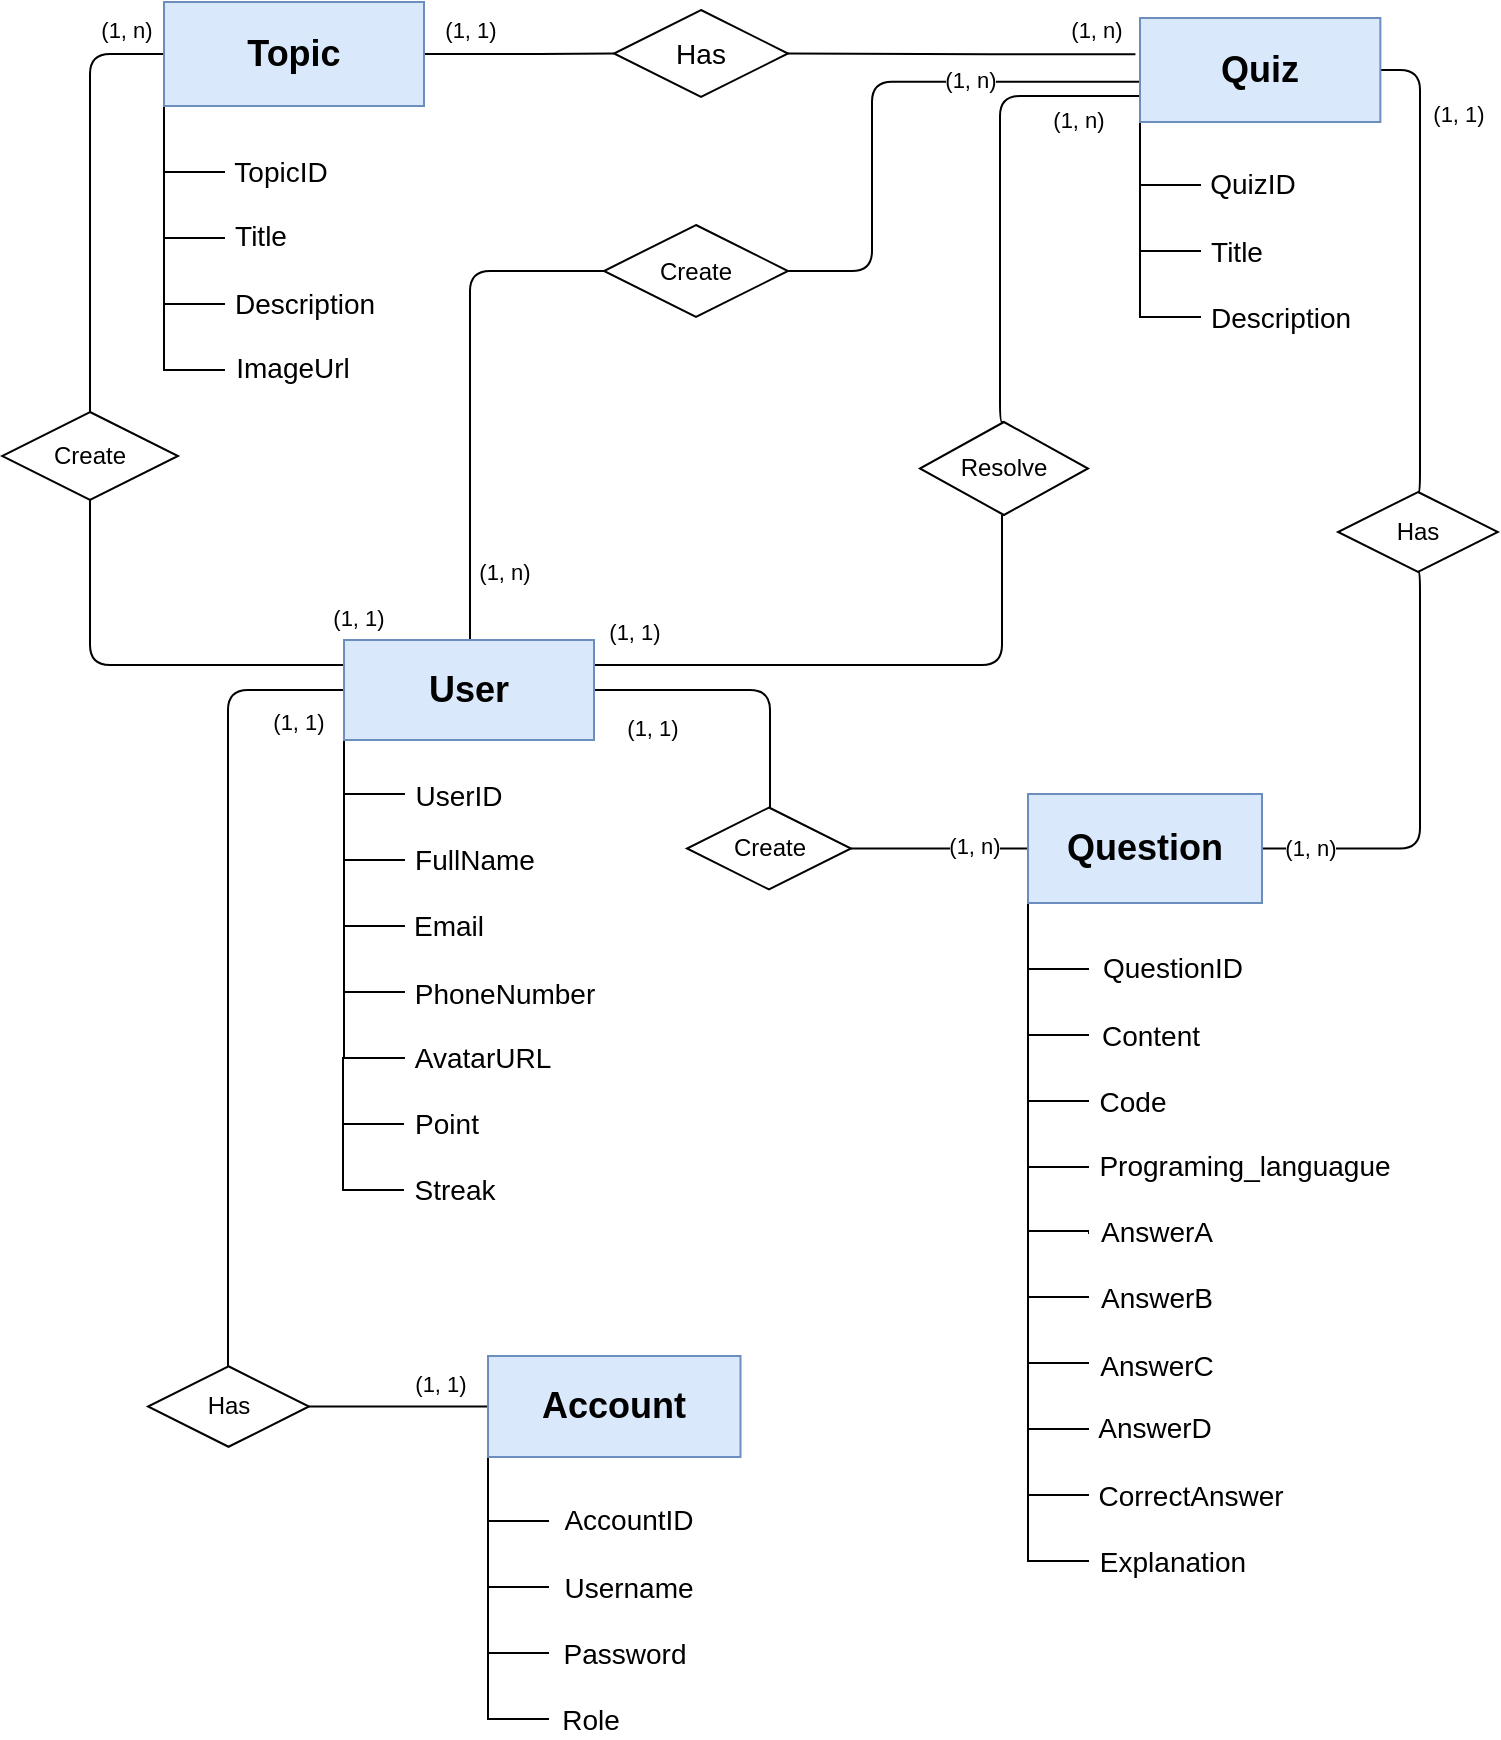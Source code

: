 <mxfile version="14.7.7" type="github">
  <diagram id="zS2Ke8lG-zN17uugovul" name="Page-1">
    <mxGraphModel dx="2130" dy="228" grid="0" gridSize="10" guides="1" tooltips="1" connect="1" arrows="1" fold="1" page="0" pageScale="1" pageWidth="827" pageHeight="1169" math="0" shadow="0">
      <root>
        <mxCell id="0" />
        <mxCell id="1" parent="0" />
        <mxCell id="2FXpOR_JV8casT9oI08A-57" value="" style="html=1;dashed=0;whitespace=wrap;shape=partialRectangle;right=0;startSize=26;fillColor=#ffffff;gradientColor=none;" parent="1" vertex="1">
          <mxGeometry x="30" y="927" width="30" height="33" as="geometry" />
        </mxCell>
        <mxCell id="2FXpOR_JV8casT9oI08A-58" value="&lt;font style=&quot;font-size: 14px&quot;&gt;TopicID&lt;/font&gt;" style="text;html=1;resizable=0;autosize=1;align=center;verticalAlign=middle;points=[];fillColor=none;strokeColor=none;startSize=26;fontSize=12;" parent="1" vertex="1">
          <mxGeometry x="60" y="951" width="56" height="18" as="geometry" />
        </mxCell>
        <mxCell id="2FXpOR_JV8casT9oI08A-59" value="" style="html=1;dashed=0;whitespace=wrap;shape=partialRectangle;right=0;startSize=26;fillColor=#ffffff;gradientColor=none;" parent="1" vertex="1">
          <mxGeometry x="30" y="960" width="30" height="33" as="geometry" />
        </mxCell>
        <mxCell id="2FXpOR_JV8casT9oI08A-60" value="&lt;font style=&quot;font-size: 14px&quot;&gt;Title&lt;/font&gt;" style="text;html=1;resizable=0;autosize=1;align=center;verticalAlign=middle;points=[];fillColor=none;strokeColor=none;startSize=26;fontSize=12;" parent="1" vertex="1">
          <mxGeometry x="60" y="983" width="36" height="18" as="geometry" />
        </mxCell>
        <mxCell id="2FXpOR_JV8casT9oI08A-61" value="" style="html=1;dashed=0;whitespace=wrap;shape=partialRectangle;right=0;startSize=26;fillColor=#ffffff;gradientColor=none;" parent="1" vertex="1">
          <mxGeometry x="30" y="993" width="30" height="33" as="geometry" />
        </mxCell>
        <mxCell id="2FXpOR_JV8casT9oI08A-62" value="&lt;font style=&quot;font-size: 14px&quot;&gt;Description&lt;/font&gt;" style="text;html=1;resizable=0;autosize=1;align=center;verticalAlign=middle;points=[];fillColor=none;strokeColor=none;startSize=26;fontSize=12;" parent="1" vertex="1">
          <mxGeometry x="60" y="1017" width="80" height="18" as="geometry" />
        </mxCell>
        <mxCell id="2FXpOR_JV8casT9oI08A-63" value="" style="html=1;dashed=0;whitespace=wrap;shape=partialRectangle;right=0;startSize=26;fillColor=#ffffff;gradientColor=none;" parent="1" vertex="1">
          <mxGeometry x="30" y="1026" width="30" height="33" as="geometry" />
        </mxCell>
        <mxCell id="2FXpOR_JV8casT9oI08A-64" value="&lt;font style=&quot;font-size: 14px&quot;&gt;ImageUrl&lt;/font&gt;" style="text;html=1;resizable=0;autosize=1;align=center;verticalAlign=middle;points=[];fillColor=none;strokeColor=none;startSize=26;fontSize=12;" parent="1" vertex="1">
          <mxGeometry x="60" y="1049" width="67" height="18" as="geometry" />
        </mxCell>
        <mxCell id="2FXpOR_JV8casT9oI08A-70" value="" style="html=1;dashed=0;whitespace=wrap;shape=partialRectangle;right=0;startSize=26;fillColor=#ffffff;gradientColor=none;" parent="1" vertex="1">
          <mxGeometry x="120" y="1238" width="30" height="33" as="geometry" />
        </mxCell>
        <mxCell id="2FXpOR_JV8casT9oI08A-71" value="&lt;font style=&quot;font-size: 14px&quot;&gt;UserID&lt;/font&gt;" style="text;html=1;resizable=0;autosize=1;align=center;verticalAlign=middle;points=[];fillColor=none;strokeColor=none;startSize=26;fontSize=12;" parent="1" vertex="1">
          <mxGeometry x="150" y="1263" width="53" height="18" as="geometry" />
        </mxCell>
        <mxCell id="2FXpOR_JV8casT9oI08A-72" value="" style="html=1;dashed=0;whitespace=wrap;shape=partialRectangle;right=0;startSize=26;fillColor=#ffffff;gradientColor=none;" parent="1" vertex="1">
          <mxGeometry x="120" y="1271" width="30" height="33" as="geometry" />
        </mxCell>
        <mxCell id="2FXpOR_JV8casT9oI08A-73" value="&lt;font style=&quot;font-size: 14px&quot;&gt;FullName&lt;/font&gt;" style="text;html=1;resizable=0;autosize=1;align=center;verticalAlign=middle;points=[];fillColor=none;strokeColor=none;startSize=26;fontSize=12;" parent="1" vertex="1">
          <mxGeometry x="150" y="1295" width="70" height="18" as="geometry" />
        </mxCell>
        <mxCell id="2FXpOR_JV8casT9oI08A-74" value="" style="html=1;dashed=0;whitespace=wrap;shape=partialRectangle;right=0;startSize=26;fillColor=#ffffff;gradientColor=none;" parent="1" vertex="1">
          <mxGeometry x="120" y="1304" width="30" height="33" as="geometry" />
        </mxCell>
        <mxCell id="2FXpOR_JV8casT9oI08A-75" value="&lt;font style=&quot;font-size: 14px&quot;&gt;Email&lt;/font&gt;" style="text;html=1;resizable=0;autosize=1;align=center;verticalAlign=middle;points=[];fillColor=none;strokeColor=none;startSize=26;fontSize=12;" parent="1" vertex="1">
          <mxGeometry x="149.5" y="1328" width="45" height="18" as="geometry" />
        </mxCell>
        <mxCell id="2FXpOR_JV8casT9oI08A-76" value="" style="html=1;dashed=0;whitespace=wrap;shape=partialRectangle;right=0;startSize=26;fillColor=#ffffff;gradientColor=none;" parent="1" vertex="1">
          <mxGeometry x="120" y="1337" width="30" height="33" as="geometry" />
        </mxCell>
        <mxCell id="2FXpOR_JV8casT9oI08A-78" value="" style="html=1;dashed=0;whitespace=wrap;shape=partialRectangle;right=0;startSize=26;fillColor=#ffffff;gradientColor=none;" parent="1" vertex="1">
          <mxGeometry x="120" y="1370" width="30" height="33" as="geometry" />
        </mxCell>
        <mxCell id="2FXpOR_JV8casT9oI08A-79" value="&lt;font style=&quot;font-size: 14px&quot;&gt;PhoneNumber&lt;/font&gt;" style="text;html=1;resizable=0;autosize=1;align=center;verticalAlign=middle;points=[];fillColor=none;strokeColor=none;startSize=26;fontSize=12;" parent="1" vertex="1">
          <mxGeometry x="150" y="1362" width="100" height="18" as="geometry" />
        </mxCell>
        <mxCell id="2FXpOR_JV8casT9oI08A-81" value="&lt;font style=&quot;font-size: 14px&quot;&gt;AvatarURL&lt;/font&gt;" style="text;html=1;resizable=0;autosize=1;align=center;verticalAlign=middle;points=[];fillColor=none;strokeColor=none;startSize=26;fontSize=12;" parent="1" vertex="1">
          <mxGeometry x="150" y="1394" width="78" height="18" as="geometry" />
        </mxCell>
        <mxCell id="2FXpOR_JV8casT9oI08A-85" value="" style="html=1;dashed=0;whitespace=wrap;shape=partialRectangle;right=0;startSize=26;fillColor=#ffffff;gradientColor=none;" parent="1" vertex="1">
          <mxGeometry x="192" y="1601.5" width="30" height="33" as="geometry" />
        </mxCell>
        <mxCell id="2FXpOR_JV8casT9oI08A-86" value="&lt;font style=&quot;font-size: 14px&quot;&gt;AccountID&lt;/font&gt;" style="text;html=1;resizable=0;autosize=1;align=center;verticalAlign=middle;points=[];fillColor=none;strokeColor=none;startSize=26;fontSize=12;" parent="1" vertex="1">
          <mxGeometry x="224" y="1625" width="75" height="18" as="geometry" />
        </mxCell>
        <mxCell id="2FXpOR_JV8casT9oI08A-87" value="" style="html=1;dashed=0;whitespace=wrap;shape=partialRectangle;right=0;startSize=26;fillColor=#ffffff;gradientColor=none;" parent="1" vertex="1">
          <mxGeometry x="192" y="1634.5" width="30" height="33" as="geometry" />
        </mxCell>
        <mxCell id="2FXpOR_JV8casT9oI08A-88" value="&lt;font style=&quot;font-size: 14px&quot;&gt;Username&lt;/font&gt;" style="text;html=1;resizable=0;autosize=1;align=center;verticalAlign=middle;points=[];fillColor=none;strokeColor=none;startSize=26;fontSize=12;" parent="1" vertex="1">
          <mxGeometry x="224" y="1658.5" width="75" height="18" as="geometry" />
        </mxCell>
        <mxCell id="2FXpOR_JV8casT9oI08A-89" value="" style="html=1;dashed=0;whitespace=wrap;shape=partialRectangle;right=0;startSize=26;fillColor=#ffffff;gradientColor=none;" parent="1" vertex="1">
          <mxGeometry x="192" y="1667.5" width="30" height="33" as="geometry" />
        </mxCell>
        <mxCell id="2FXpOR_JV8casT9oI08A-90" value="&lt;font style=&quot;font-size: 14px&quot;&gt;Password&lt;/font&gt;" style="text;html=1;resizable=0;autosize=1;align=center;verticalAlign=middle;points=[];fillColor=none;strokeColor=none;startSize=26;fontSize=12;" parent="1" vertex="1">
          <mxGeometry x="224" y="1691.5" width="72" height="18" as="geometry" />
        </mxCell>
        <mxCell id="2FXpOR_JV8casT9oI08A-91" value="" style="html=1;dashed=0;whitespace=wrap;shape=partialRectangle;right=0;startSize=26;fillColor=#ffffff;gradientColor=none;" parent="1" vertex="1">
          <mxGeometry x="192" y="1700.5" width="30" height="33" as="geometry" />
        </mxCell>
        <mxCell id="2FXpOR_JV8casT9oI08A-93" value="&lt;font style=&quot;font-size: 14px&quot;&gt;Role&lt;/font&gt;" style="text;html=1;resizable=0;autosize=1;align=center;verticalAlign=middle;points=[];fillColor=none;strokeColor=none;startSize=26;fontSize=12;" parent="1" vertex="1">
          <mxGeometry x="223" y="1725" width="39" height="18" as="geometry" />
        </mxCell>
        <mxCell id="2FXpOR_JV8casT9oI08A-96" value="" style="html=1;dashed=0;whitespace=wrap;shape=partialRectangle;right=0;startSize=26;fillColor=#ffffff;gradientColor=none;" parent="1" vertex="1">
          <mxGeometry x="518" y="933.5" width="30" height="33" as="geometry" />
        </mxCell>
        <mxCell id="2FXpOR_JV8casT9oI08A-97" value="&lt;font style=&quot;font-size: 14px&quot;&gt;QuizID&lt;/font&gt;" style="text;html=1;resizable=0;autosize=1;align=center;verticalAlign=middle;points=[];fillColor=none;strokeColor=none;startSize=26;fontSize=12;" parent="1" vertex="1">
          <mxGeometry x="548" y="957" width="52" height="18" as="geometry" />
        </mxCell>
        <mxCell id="2FXpOR_JV8casT9oI08A-98" value="" style="html=1;dashed=0;whitespace=wrap;shape=partialRectangle;right=0;startSize=26;fillColor=#ffffff;gradientColor=none;" parent="1" vertex="1">
          <mxGeometry x="518" y="966.5" width="30" height="33" as="geometry" />
        </mxCell>
        <mxCell id="2FXpOR_JV8casT9oI08A-99" value="&lt;font style=&quot;font-size: 14px&quot;&gt;Title&lt;/font&gt;" style="text;html=1;resizable=0;autosize=1;align=center;verticalAlign=middle;points=[];fillColor=none;strokeColor=none;startSize=26;fontSize=12;" parent="1" vertex="1">
          <mxGeometry x="548" y="991" width="36" height="18" as="geometry" />
        </mxCell>
        <mxCell id="2FXpOR_JV8casT9oI08A-100" value="" style="html=1;dashed=0;whitespace=wrap;shape=partialRectangle;right=0;startSize=26;fillColor=#ffffff;gradientColor=none;" parent="1" vertex="1">
          <mxGeometry x="518" y="999.5" width="30" height="33" as="geometry" />
        </mxCell>
        <mxCell id="2FXpOR_JV8casT9oI08A-101" value="&lt;font style=&quot;font-size: 14px&quot;&gt;Description&lt;/font&gt;" style="text;html=1;resizable=0;autosize=1;align=center;verticalAlign=middle;points=[];fillColor=none;strokeColor=none;startSize=26;fontSize=12;" parent="1" vertex="1">
          <mxGeometry x="548" y="1024" width="80" height="18" as="geometry" />
        </mxCell>
        <mxCell id="2FXpOR_JV8casT9oI08A-105" value="" style="html=1;dashed=0;whitespace=wrap;shape=partialRectangle;right=0;startSize=26;fillColor=#ffffff;gradientColor=none;" parent="1" vertex="1">
          <mxGeometry x="462" y="1325.5" width="30" height="33" as="geometry" />
        </mxCell>
        <mxCell id="2FXpOR_JV8casT9oI08A-106" value="&lt;font style=&quot;font-size: 14px&quot;&gt;QuestionID&lt;/font&gt;" style="text;html=1;resizable=0;autosize=1;align=center;verticalAlign=middle;points=[];fillColor=none;strokeColor=none;startSize=26;fontSize=12;" parent="1" vertex="1">
          <mxGeometry x="493.5" y="1349" width="80" height="18" as="geometry" />
        </mxCell>
        <mxCell id="2FXpOR_JV8casT9oI08A-107" value="" style="html=1;dashed=0;whitespace=wrap;shape=partialRectangle;right=0;startSize=26;fillColor=#ffffff;gradientColor=none;" parent="1" vertex="1">
          <mxGeometry x="462" y="1358.5" width="30" height="33" as="geometry" />
        </mxCell>
        <mxCell id="2FXpOR_JV8casT9oI08A-108" value="&lt;font style=&quot;font-size: 14px&quot;&gt;Content&lt;/font&gt;" style="text;html=1;resizable=0;autosize=1;align=center;verticalAlign=middle;points=[];fillColor=none;strokeColor=none;startSize=26;fontSize=12;" parent="1" vertex="1">
          <mxGeometry x="493" y="1382.5" width="59" height="18" as="geometry" />
        </mxCell>
        <mxCell id="2FXpOR_JV8casT9oI08A-109" value="" style="html=1;dashed=0;whitespace=wrap;shape=partialRectangle;right=0;startSize=26;fillColor=#ffffff;gradientColor=none;" parent="1" vertex="1">
          <mxGeometry x="462" y="1391.5" width="30" height="33" as="geometry" />
        </mxCell>
        <mxCell id="2FXpOR_JV8casT9oI08A-110" value="&lt;font style=&quot;font-size: 14px&quot;&gt;Code&lt;/font&gt;" style="text;html=1;resizable=0;autosize=1;align=center;verticalAlign=middle;points=[];fillColor=none;strokeColor=none;startSize=26;fontSize=12;" parent="1" vertex="1">
          <mxGeometry x="492" y="1415.5" width="44" height="18" as="geometry" />
        </mxCell>
        <mxCell id="2FXpOR_JV8casT9oI08A-111" value="" style="html=1;dashed=0;whitespace=wrap;shape=partialRectangle;right=0;startSize=26;fillColor=#ffffff;gradientColor=none;" parent="1" vertex="1">
          <mxGeometry x="462" y="1424.5" width="30" height="33" as="geometry" />
        </mxCell>
        <mxCell id="2FXpOR_JV8casT9oI08A-112" value="" style="html=1;dashed=0;whitespace=wrap;shape=partialRectangle;right=0;startSize=26;fillColor=#ffffff;gradientColor=none;" parent="1" vertex="1">
          <mxGeometry x="462" y="1457.5" width="30" height="33" as="geometry" />
        </mxCell>
        <mxCell id="2FXpOR_JV8casT9oI08A-113" value="&lt;font style=&quot;font-size: 14px&quot;&gt;Programing_languague&lt;/font&gt;" style="text;html=1;resizable=0;autosize=1;align=center;verticalAlign=middle;points=[];fillColor=none;strokeColor=none;startSize=26;fontSize=12;" parent="1" vertex="1">
          <mxGeometry x="492" y="1447.5" width="156" height="18" as="geometry" />
        </mxCell>
        <mxCell id="2FXpOR_JV8casT9oI08A-115" value="&lt;font style=&quot;font-size: 14px&quot;&gt;AnswerA&lt;/font&gt;" style="text;html=1;resizable=0;autosize=1;align=center;verticalAlign=middle;points=[];fillColor=none;strokeColor=none;startSize=26;fontSize=12;" parent="1" vertex="1">
          <mxGeometry x="493" y="1481" width="66" height="18" as="geometry" />
        </mxCell>
        <mxCell id="2FXpOR_JV8casT9oI08A-116" value="" style="html=1;dashed=0;whitespace=wrap;shape=partialRectangle;right=0;startSize=26;fillColor=#ffffff;gradientColor=none;" parent="1" vertex="1">
          <mxGeometry x="462" y="1489.5" width="30" height="33" as="geometry" />
        </mxCell>
        <mxCell id="2FXpOR_JV8casT9oI08A-117" value="&lt;font style=&quot;font-size: 14px&quot;&gt;AnswerB&lt;/font&gt;" style="text;html=1;resizable=0;autosize=1;align=center;verticalAlign=middle;points=[];fillColor=none;strokeColor=none;startSize=26;fontSize=12;" parent="1" vertex="1">
          <mxGeometry x="492.5" y="1514" width="66" height="18" as="geometry" />
        </mxCell>
        <mxCell id="2FXpOR_JV8casT9oI08A-118" value="" style="html=1;dashed=0;whitespace=wrap;shape=partialRectangle;right=0;startSize=26;fillColor=#ffffff;gradientColor=none;" parent="1" vertex="1">
          <mxGeometry x="462" y="1522.5" width="30" height="33" as="geometry" />
        </mxCell>
        <mxCell id="2FXpOR_JV8casT9oI08A-119" value="&lt;font style=&quot;font-size: 14px&quot;&gt;AnswerC&lt;/font&gt;" style="text;html=1;resizable=0;autosize=1;align=center;verticalAlign=middle;points=[];fillColor=none;strokeColor=none;startSize=26;fontSize=12;" parent="1" vertex="1">
          <mxGeometry x="492" y="1547.5" width="67" height="18" as="geometry" />
        </mxCell>
        <mxCell id="2FXpOR_JV8casT9oI08A-120" value="" style="html=1;dashed=0;whitespace=wrap;shape=partialRectangle;right=0;startSize=26;fillColor=#ffffff;gradientColor=none;" parent="1" vertex="1">
          <mxGeometry x="462" y="1555.5" width="30" height="33" as="geometry" />
        </mxCell>
        <mxCell id="2FXpOR_JV8casT9oI08A-121" value="" style="html=1;dashed=0;whitespace=wrap;shape=partialRectangle;right=0;startSize=26;fillColor=#ffffff;gradientColor=none;" parent="1" vertex="1">
          <mxGeometry x="462" y="1588.5" width="30" height="33" as="geometry" />
        </mxCell>
        <mxCell id="2FXpOR_JV8casT9oI08A-122" value="&lt;font style=&quot;font-size: 14px&quot;&gt;AnswerD&lt;/font&gt;" style="text;html=1;resizable=0;autosize=1;align=center;verticalAlign=middle;points=[];fillColor=none;strokeColor=none;startSize=26;fontSize=12;" parent="1" vertex="1">
          <mxGeometry x="491.5" y="1579.38" width="67" height="18" as="geometry" />
        </mxCell>
        <mxCell id="2FXpOR_JV8casT9oI08A-123" value="&lt;font style=&quot;font-size: 14px&quot;&gt;CorrectAnswer&lt;/font&gt;" style="text;html=1;resizable=0;autosize=1;align=center;verticalAlign=middle;points=[];fillColor=none;strokeColor=none;startSize=26;fontSize=12;" parent="1" vertex="1">
          <mxGeometry x="491.5" y="1613" width="103" height="18" as="geometry" />
        </mxCell>
        <mxCell id="2FXpOR_JV8casT9oI08A-124" value="" style="html=1;dashed=0;whitespace=wrap;shape=partialRectangle;right=0;startSize=26;fillColor=#ffffff;gradientColor=none;" parent="1" vertex="1">
          <mxGeometry x="462" y="1621.5" width="30" height="33" as="geometry" />
        </mxCell>
        <mxCell id="2FXpOR_JV8casT9oI08A-126" value="&lt;font style=&quot;font-size: 14px&quot;&gt;Explanation&lt;/font&gt;" style="text;html=1;resizable=0;autosize=1;align=center;verticalAlign=middle;points=[];fillColor=none;strokeColor=none;startSize=26;fontSize=12;" parent="1" vertex="1">
          <mxGeometry x="492" y="1646" width="83" height="18" as="geometry" />
        </mxCell>
        <mxCell id="2FXpOR_JV8casT9oI08A-127" value="&lt;font style=&quot;font-size: 14px&quot;&gt;Has&lt;/font&gt;" style="shape=rhombus;perimeter=rhombusPerimeter;whiteSpace=wrap;html=1;align=center;startSize=26;fillColor=#ffffff;gradientColor=none;" parent="1" vertex="1">
          <mxGeometry x="255" y="879" width="87" height="43.5" as="geometry" />
        </mxCell>
        <mxCell id="2FXpOR_JV8casT9oI08A-128" value="Create" style="shape=rhombus;perimeter=rhombusPerimeter;whiteSpace=wrap;html=1;align=center;startSize=26;fillColor=#ffffff;gradientColor=none;" parent="1" vertex="1">
          <mxGeometry x="-51" y="1080" width="88" height="44" as="geometry" />
        </mxCell>
        <mxCell id="2FXpOR_JV8casT9oI08A-129" value="Create" style="shape=rhombus;perimeter=rhombusPerimeter;whiteSpace=wrap;html=1;align=center;startSize=26;fillColor=#ffffff;gradientColor=none;" parent="1" vertex="1">
          <mxGeometry x="250" y="986.5" width="92" height="46" as="geometry" />
        </mxCell>
        <mxCell id="2FXpOR_JV8casT9oI08A-130" value="Has" style="shape=rhombus;perimeter=rhombusPerimeter;whiteSpace=wrap;html=1;align=center;startSize=26;fillColor=#ffffff;gradientColor=none;" parent="1" vertex="1">
          <mxGeometry x="22" y="1557.13" width="80.5" height="40.25" as="geometry" />
        </mxCell>
        <mxCell id="2FXpOR_JV8casT9oI08A-131" value="Create" style="shape=rhombus;perimeter=rhombusPerimeter;whiteSpace=wrap;html=1;align=center;startSize=26;fillColor=#ffffff;gradientColor=none;" parent="1" vertex="1">
          <mxGeometry x="291.5" y="1277.75" width="82" height="41" as="geometry" />
        </mxCell>
        <mxCell id="2FXpOR_JV8casT9oI08A-132" value="Has" style="shape=rhombus;perimeter=rhombusPerimeter;whiteSpace=wrap;html=1;align=center;startSize=26;fillColor=#ffffff;gradientColor=none;" parent="1" vertex="1">
          <mxGeometry x="617" y="1120" width="80" height="40" as="geometry" />
        </mxCell>
        <mxCell id="2FXpOR_JV8casT9oI08A-133" value="" style="endArrow=none;html=1;exitX=1;exitY=0.5;exitDx=0;exitDy=0;entryX=-0.001;entryY=0.612;entryDx=0;entryDy=0;edgeStyle=elbowEdgeStyle;entryPerimeter=0;" parent="1" source="2FXpOR_JV8casT9oI08A-129" target="2FXpOR_JV8casT9oI08A-95" edge="1">
          <mxGeometry width="50" height="50" relative="1" as="geometry">
            <mxPoint x="386" y="1204" as="sourcePoint" />
            <mxPoint x="436" y="1154" as="targetPoint" />
            <Array as="points">
              <mxPoint x="384" y="1014" />
              <mxPoint x="428" y="1020" />
              <mxPoint x="234" y="948" />
              <mxPoint x="234" y="980" />
              <mxPoint x="234" y="1075" />
            </Array>
          </mxGeometry>
        </mxCell>
        <mxCell id="2FXpOR_JV8casT9oI08A-134" value="" style="endArrow=none;html=1;exitX=0.5;exitY=0;exitDx=0;exitDy=0;entryX=0;entryY=0.75;entryDx=0;entryDy=0;edgeStyle=elbowEdgeStyle;" parent="1" source="2FXpOR_JV8casT9oI08A-141" target="2FXpOR_JV8casT9oI08A-95" edge="1">
          <mxGeometry width="50" height="50" relative="1" as="geometry">
            <mxPoint x="380" y="1198" as="sourcePoint" />
            <mxPoint x="430" y="1148" as="targetPoint" />
            <Array as="points">
              <mxPoint x="448" y="973" />
              <mxPoint x="367" y="943" />
              <mxPoint x="367" y="1133" />
            </Array>
          </mxGeometry>
        </mxCell>
        <mxCell id="2FXpOR_JV8casT9oI08A-135" value="" style="endArrow=none;html=1;entryX=0.5;entryY=1;entryDx=0;entryDy=0;edgeStyle=elbowEdgeStyle;exitX=1;exitY=0.25;exitDx=0;exitDy=0;" parent="1" source="2FXpOR_JV8casT9oI08A-69" target="2FXpOR_JV8casT9oI08A-141" edge="1">
          <mxGeometry width="50" height="50" relative="1" as="geometry">
            <mxPoint x="144" y="1172" as="sourcePoint" />
            <mxPoint x="215" y="1275" as="targetPoint" />
            <Array as="points">
              <mxPoint x="449" y="1178" />
            </Array>
          </mxGeometry>
        </mxCell>
        <mxCell id="2FXpOR_JV8casT9oI08A-136" value="" style="endArrow=none;html=1;entryX=1;entryY=0.5;entryDx=0;entryDy=0;exitX=-0.019;exitY=0.348;exitDx=0;exitDy=0;edgeStyle=elbowEdgeStyle;exitPerimeter=0;" parent="1" source="2FXpOR_JV8casT9oI08A-95" target="2FXpOR_JV8casT9oI08A-127" edge="1">
          <mxGeometry width="50" height="50" relative="1" as="geometry">
            <mxPoint x="277" y="1064" as="sourcePoint" />
            <mxPoint x="327" y="1014" as="targetPoint" />
            <Array as="points">
              <mxPoint x="453" y="904" />
              <mxPoint x="420" y="887" />
              <mxPoint x="477" y="945" />
            </Array>
          </mxGeometry>
        </mxCell>
        <mxCell id="2FXpOR_JV8casT9oI08A-137" value="" style="endArrow=none;html=1;entryX=0;entryY=0.5;entryDx=0;entryDy=0;edgeStyle=elbowEdgeStyle;exitX=1;exitY=0.5;exitDx=0;exitDy=0;" parent="1" source="2FXpOR_JV8casT9oI08A-56" target="2FXpOR_JV8casT9oI08A-127" edge="1">
          <mxGeometry width="50" height="50" relative="1" as="geometry">
            <mxPoint x="178" y="882" as="sourcePoint" />
            <mxPoint x="284" y="1062" as="targetPoint" />
            <Array as="points" />
          </mxGeometry>
        </mxCell>
        <mxCell id="2FXpOR_JV8casT9oI08A-138" value="" style="endArrow=none;html=1;exitX=0;exitY=0.5;exitDx=0;exitDy=0;edgeStyle=elbowEdgeStyle;entryX=0.5;entryY=0;entryDx=0;entryDy=0;" parent="1" source="2FXpOR_JV8casT9oI08A-129" target="2FXpOR_JV8casT9oI08A-69" edge="1">
          <mxGeometry width="50" height="50" relative="1" as="geometry">
            <mxPoint x="209" y="1171" as="sourcePoint" />
            <mxPoint x="77" y="1285" as="targetPoint" />
            <Array as="points">
              <mxPoint x="183" y="1098" />
              <mxPoint x="77" y="1367" />
            </Array>
          </mxGeometry>
        </mxCell>
        <mxCell id="2FXpOR_JV8casT9oI08A-139" value="" style="endArrow=none;html=1;exitX=0.5;exitY=1;exitDx=0;exitDy=0;entryX=0;entryY=0.25;entryDx=0;entryDy=0;edgeStyle=elbowEdgeStyle;" parent="1" source="2FXpOR_JV8casT9oI08A-128" target="2FXpOR_JV8casT9oI08A-69" edge="1">
          <mxGeometry width="50" height="50" relative="1" as="geometry">
            <mxPoint x="238" y="1114.5" as="sourcePoint" />
            <mxPoint x="288" y="1064.5" as="targetPoint" />
            <Array as="points">
              <mxPoint x="-7" y="1194" />
              <mxPoint x="79" y="1217.5" />
              <mxPoint x="74" y="1240.5" />
            </Array>
          </mxGeometry>
        </mxCell>
        <mxCell id="2FXpOR_JV8casT9oI08A-140" value="" style="endArrow=none;html=1;exitX=0.5;exitY=0;exitDx=0;exitDy=0;entryX=0;entryY=0.5;entryDx=0;entryDy=0;edgeStyle=elbowEdgeStyle;" parent="1" source="2FXpOR_JV8casT9oI08A-128" target="2FXpOR_JV8casT9oI08A-56" edge="1">
          <mxGeometry width="50" height="50" relative="1" as="geometry">
            <mxPoint x="76" y="1233" as="sourcePoint" />
            <mxPoint x="126" y="1183" as="targetPoint" />
            <Array as="points">
              <mxPoint x="-7" y="1123" />
              <mxPoint x="-12" y="1071" />
            </Array>
          </mxGeometry>
        </mxCell>
        <mxCell id="2FXpOR_JV8casT9oI08A-141" value="Resolve" style="shape=rhombus;perimeter=rhombusPerimeter;whiteSpace=wrap;html=1;align=center;startSize=26;fillColor=#ffffff;gradientColor=none;" parent="1" vertex="1">
          <mxGeometry x="407.94" y="1085" width="84.06" height="46.5" as="geometry" />
        </mxCell>
        <mxCell id="2FXpOR_JV8casT9oI08A-142" value="" style="endArrow=none;html=1;entryX=0;entryY=0.5;entryDx=0;entryDy=0;exitX=1;exitY=0.5;exitDx=0;exitDy=0;edgeStyle=elbowEdgeStyle;" parent="1" source="2FXpOR_JV8casT9oI08A-131" target="2FXpOR_JV8casT9oI08A-104" edge="1">
          <mxGeometry width="50" height="50" relative="1" as="geometry">
            <mxPoint x="362" y="1305.5" as="sourcePoint" />
            <mxPoint x="80" y="1223.5" as="targetPoint" />
            <Array as="points">
              <mxPoint x="384" y="1296" />
            </Array>
          </mxGeometry>
        </mxCell>
        <mxCell id="2FXpOR_JV8casT9oI08A-143" value="" style="endArrow=none;html=1;exitX=0.5;exitY=1;exitDx=0;exitDy=0;entryX=1;entryY=0.5;entryDx=0;entryDy=0;edgeStyle=elbowEdgeStyle;" parent="1" source="2FXpOR_JV8casT9oI08A-132" target="2FXpOR_JV8casT9oI08A-104" edge="1">
          <mxGeometry width="50" height="50" relative="1" as="geometry">
            <mxPoint x="481" y="1257.5" as="sourcePoint" />
            <mxPoint x="531" y="1207.5" as="targetPoint" />
            <Array as="points">
              <mxPoint x="658" y="1215" />
              <mxPoint x="642" y="1190" />
              <mxPoint x="595" y="1252" />
              <mxPoint x="803" y="1061" />
              <mxPoint x="803" y="1036" />
              <mxPoint x="808" y="1043" />
            </Array>
          </mxGeometry>
        </mxCell>
        <mxCell id="2FXpOR_JV8casT9oI08A-144" value="" style="endArrow=none;html=1;exitX=1;exitY=0.5;exitDx=0;exitDy=0;entryX=0.5;entryY=0;entryDx=0;entryDy=0;edgeStyle=elbowEdgeStyle;" parent="1" source="2FXpOR_JV8casT9oI08A-95" target="2FXpOR_JV8casT9oI08A-132" edge="1">
          <mxGeometry width="50" height="50" relative="1" as="geometry">
            <mxPoint x="510" y="1188" as="sourcePoint" />
            <mxPoint x="560" y="1138" as="targetPoint" />
            <Array as="points">
              <mxPoint x="658" y="957" />
              <mxPoint x="641" y="957" />
              <mxPoint x="595" y="1045" />
              <mxPoint x="685" y="1010" />
              <mxPoint x="656" y="1011" />
            </Array>
          </mxGeometry>
        </mxCell>
        <mxCell id="2FXpOR_JV8casT9oI08A-145" value="" style="endArrow=none;html=1;exitX=1;exitY=0.5;exitDx=0;exitDy=0;entryX=0.5;entryY=0;entryDx=0;entryDy=0;edgeStyle=elbowEdgeStyle;" parent="1" source="2FXpOR_JV8casT9oI08A-69" target="2FXpOR_JV8casT9oI08A-131" edge="1">
          <mxGeometry width="50" height="50" relative="1" as="geometry">
            <mxPoint x="398" y="1314.5" as="sourcePoint" />
            <mxPoint x="448" y="1264.5" as="targetPoint" />
            <Array as="points">
              <mxPoint x="333" y="1248" />
              <mxPoint x="148" y="1297" />
              <mxPoint x="190" y="1299" />
            </Array>
          </mxGeometry>
        </mxCell>
        <mxCell id="2FXpOR_JV8casT9oI08A-147" value="" style="endArrow=none;html=1;entryX=0.5;entryY=0;entryDx=0;entryDy=0;edgeStyle=elbowEdgeStyle;exitX=0;exitY=0.5;exitDx=0;exitDy=0;" parent="1" source="2FXpOR_JV8casT9oI08A-69" target="2FXpOR_JV8casT9oI08A-130" edge="1">
          <mxGeometry width="50" height="50" relative="1" as="geometry">
            <mxPoint x="33" y="1306" as="sourcePoint" />
            <mxPoint x="339" y="1218" as="targetPoint" />
            <Array as="points">
              <mxPoint x="62" y="1386" />
              <mxPoint x="-5" y="1471" />
              <mxPoint x="-49" y="1306" />
              <mxPoint x="-49" y="1388" />
              <mxPoint x="-109" y="1363" />
              <mxPoint x="-31" y="1656" />
              <mxPoint x="324" y="1206" />
            </Array>
          </mxGeometry>
        </mxCell>
        <mxCell id="2FXpOR_JV8casT9oI08A-149" value="" style="html=1;dashed=0;whitespace=wrap;shape=partialRectangle;right=0;startSize=26;fillColor=#ffffff;gradientColor=none;" parent="1" vertex="1">
          <mxGeometry x="119.5" y="1403" width="30" height="33" as="geometry" />
        </mxCell>
        <mxCell id="2FXpOR_JV8casT9oI08A-150" value="&lt;font style=&quot;font-size: 14px&quot;&gt;Point&lt;/font&gt;" style="text;html=1;resizable=0;autosize=1;align=center;verticalAlign=middle;points=[];fillColor=none;strokeColor=none;startSize=26;fontSize=12;" parent="1" vertex="1">
          <mxGeometry x="150" y="1427" width="42" height="18" as="geometry" />
        </mxCell>
        <mxCell id="2FXpOR_JV8casT9oI08A-151" value="" style="html=1;dashed=0;whitespace=wrap;shape=partialRectangle;right=0;startSize=26;fillColor=#ffffff;gradientColor=none;" parent="1" vertex="1">
          <mxGeometry x="119.5" y="1436" width="30" height="33" as="geometry" />
        </mxCell>
        <mxCell id="2FXpOR_JV8casT9oI08A-153" value="&lt;font style=&quot;font-size: 14px&quot;&gt;Streak&lt;/font&gt;" style="text;html=1;resizable=0;autosize=1;align=center;verticalAlign=middle;points=[];fillColor=none;strokeColor=none;startSize=26;fontSize=12;" parent="1" vertex="1">
          <mxGeometry x="149.5" y="1459.5" width="51" height="18" as="geometry" />
        </mxCell>
        <mxCell id="2FXpOR_JV8casT9oI08A-155" value="(1, 1)" style="edgeLabel;html=1;align=center;verticalAlign=middle;resizable=0;points=[];" parent="1" vertex="1" connectable="0">
          <mxGeometry x="182.501" y="889" as="geometry" />
        </mxCell>
        <mxCell id="2FXpOR_JV8casT9oI08A-157" value="(1, n)" style="edgeLabel;html=1;align=center;verticalAlign=middle;resizable=0;points=[];" parent="1" vertex="1" connectable="0">
          <mxGeometry x="433.001" y="914" as="geometry" />
        </mxCell>
        <mxCell id="2FXpOR_JV8casT9oI08A-158" value="(1, n)" style="edgeLabel;html=1;align=center;verticalAlign=middle;resizable=0;points=[];" parent="1" vertex="1" connectable="0">
          <mxGeometry x="11.001" y="889" as="geometry" />
        </mxCell>
        <mxCell id="2FXpOR_JV8casT9oI08A-159" value="(1, 1)" style="edgeLabel;html=1;align=center;verticalAlign=middle;resizable=0;points=[];" parent="1" vertex="1" connectable="0">
          <mxGeometry x="677.001" y="931" as="geometry" />
        </mxCell>
        <mxCell id="2FXpOR_JV8casT9oI08A-160" value="(1, n)" style="edgeLabel;html=1;align=center;verticalAlign=middle;resizable=0;points=[];" parent="1" vertex="1" connectable="0">
          <mxGeometry x="496.001" y="889" as="geometry" />
        </mxCell>
        <mxCell id="2FXpOR_JV8casT9oI08A-161" value="(1, n)" style="edgeLabel;html=1;align=center;verticalAlign=middle;resizable=0;points=[];" parent="1" vertex="1" connectable="0">
          <mxGeometry x="487.001" y="933.5" as="geometry" />
        </mxCell>
        <mxCell id="2FXpOR_JV8casT9oI08A-162" value="(1, n)" style="edgeLabel;html=1;align=center;verticalAlign=middle;resizable=0;points=[];" parent="1" vertex="1" connectable="0">
          <mxGeometry x="603.001" y="1297.25" as="geometry" />
        </mxCell>
        <mxCell id="2FXpOR_JV8casT9oI08A-163" value="(1, n)" style="edgeLabel;html=1;align=center;verticalAlign=middle;resizable=0;points=[];" parent="1" vertex="1" connectable="0">
          <mxGeometry x="441.001" y="1295" as="geometry">
            <mxPoint x="-6" y="2" as="offset" />
          </mxGeometry>
        </mxCell>
        <mxCell id="2FXpOR_JV8casT9oI08A-164" value="(1, 1)" style="edgeLabel;html=1;align=center;verticalAlign=middle;resizable=0;points=[];" parent="1" vertex="1" connectable="0">
          <mxGeometry x="168.001" y="1565.5" as="geometry" />
        </mxCell>
        <mxCell id="2FXpOR_JV8casT9oI08A-165" value="(1, 1)" style="edgeLabel;html=1;align=center;verticalAlign=middle;resizable=0;points=[];" parent="1" vertex="1" connectable="0">
          <mxGeometry x="274.001" y="1238" as="geometry" />
        </mxCell>
        <mxCell id="2FXpOR_JV8casT9oI08A-166" value="(1, 1)" style="edgeLabel;html=1;align=center;verticalAlign=middle;resizable=0;points=[];" parent="1" vertex="1" connectable="0">
          <mxGeometry x="265.001" y="1190" as="geometry" />
        </mxCell>
        <mxCell id="2FXpOR_JV8casT9oI08A-167" value="(1, n)" style="edgeLabel;html=1;align=center;verticalAlign=middle;resizable=0;points=[];" parent="1" vertex="1" connectable="0">
          <mxGeometry x="200.001" y="1160" as="geometry" />
        </mxCell>
        <mxCell id="2FXpOR_JV8casT9oI08A-168" value="(1, 1)" style="edgeLabel;html=1;align=center;verticalAlign=middle;resizable=0;points=[];" parent="1" vertex="1" connectable="0">
          <mxGeometry x="127.001" y="1183" as="geometry" />
        </mxCell>
        <mxCell id="2FXpOR_JV8casT9oI08A-169" value="(1, 1)" style="edgeLabel;html=1;align=center;verticalAlign=middle;resizable=0;points=[];" parent="1" vertex="1" connectable="0">
          <mxGeometry x="97.001" y="1235" as="geometry" />
        </mxCell>
        <mxCell id="2FXpOR_JV8casT9oI08A-170" value="" style="endArrow=none;html=1;exitX=1;exitY=0.5;exitDx=0;exitDy=0;entryX=0;entryY=0.5;entryDx=0;entryDy=0;" parent="1" source="2FXpOR_JV8casT9oI08A-130" target="2FXpOR_JV8casT9oI08A-84" edge="1">
          <mxGeometry width="50" height="50" relative="1" as="geometry">
            <mxPoint x="83" y="1847" as="sourcePoint" />
            <mxPoint x="133" y="1797" as="targetPoint" />
            <Array as="points" />
          </mxGeometry>
        </mxCell>
        <mxCell id="2FXpOR_JV8casT9oI08A-56" value="&lt;font style=&quot;font-size: 18px&quot;&gt;&lt;b&gt;Topic&lt;/b&gt;&lt;/font&gt;" style="whiteSpace=wrap;html=1;align=center;startSize=26;fillColor=#dae8fc;strokeColor=#6c8ebf;" parent="1" vertex="1">
          <mxGeometry x="30" y="875" width="130" height="52" as="geometry" />
        </mxCell>
        <mxCell id="2FXpOR_JV8casT9oI08A-95" value="&lt;font style=&quot;font-size: 18px&quot;&gt;&lt;b&gt;Quiz&lt;/b&gt;&lt;/font&gt;" style="whiteSpace=wrap;html=1;align=center;startSize=26;fillColor=#dae8fc;strokeColor=#6c8ebf;" parent="1" vertex="1">
          <mxGeometry x="518" y="883" width="120.18" height="52" as="geometry" />
        </mxCell>
        <mxCell id="2FXpOR_JV8casT9oI08A-69" value="&lt;font style=&quot;font-size: 18px&quot;&gt;&lt;b&gt;User&lt;/b&gt;&lt;/font&gt;" style="whiteSpace=wrap;html=1;align=center;startSize=26;fillColor=#dae8fc;strokeColor=#6c8ebf;" parent="1" vertex="1">
          <mxGeometry x="120" y="1194" width="125" height="50" as="geometry" />
        </mxCell>
        <mxCell id="2FXpOR_JV8casT9oI08A-84" value="&lt;font style=&quot;font-size: 18px&quot;&gt;&lt;b&gt;Account&lt;/b&gt;&lt;/font&gt;" style="whiteSpace=wrap;html=1;align=center;startSize=26;fillColor=#dae8fc;strokeColor=#6c8ebf;" parent="1" vertex="1">
          <mxGeometry x="192" y="1552" width="126.25" height="50.5" as="geometry" />
        </mxCell>
        <mxCell id="2FXpOR_JV8casT9oI08A-104" value="&lt;font style=&quot;font-size: 18px&quot;&gt;&lt;b&gt;Question&lt;/b&gt;&lt;/font&gt;" style="whiteSpace=wrap;html=1;align=center;startSize=26;fillColor=#dae8fc;strokeColor=#6c8ebf;" parent="1" vertex="1">
          <mxGeometry x="462" y="1271" width="117" height="54.5" as="geometry" />
        </mxCell>
      </root>
    </mxGraphModel>
  </diagram>
</mxfile>
